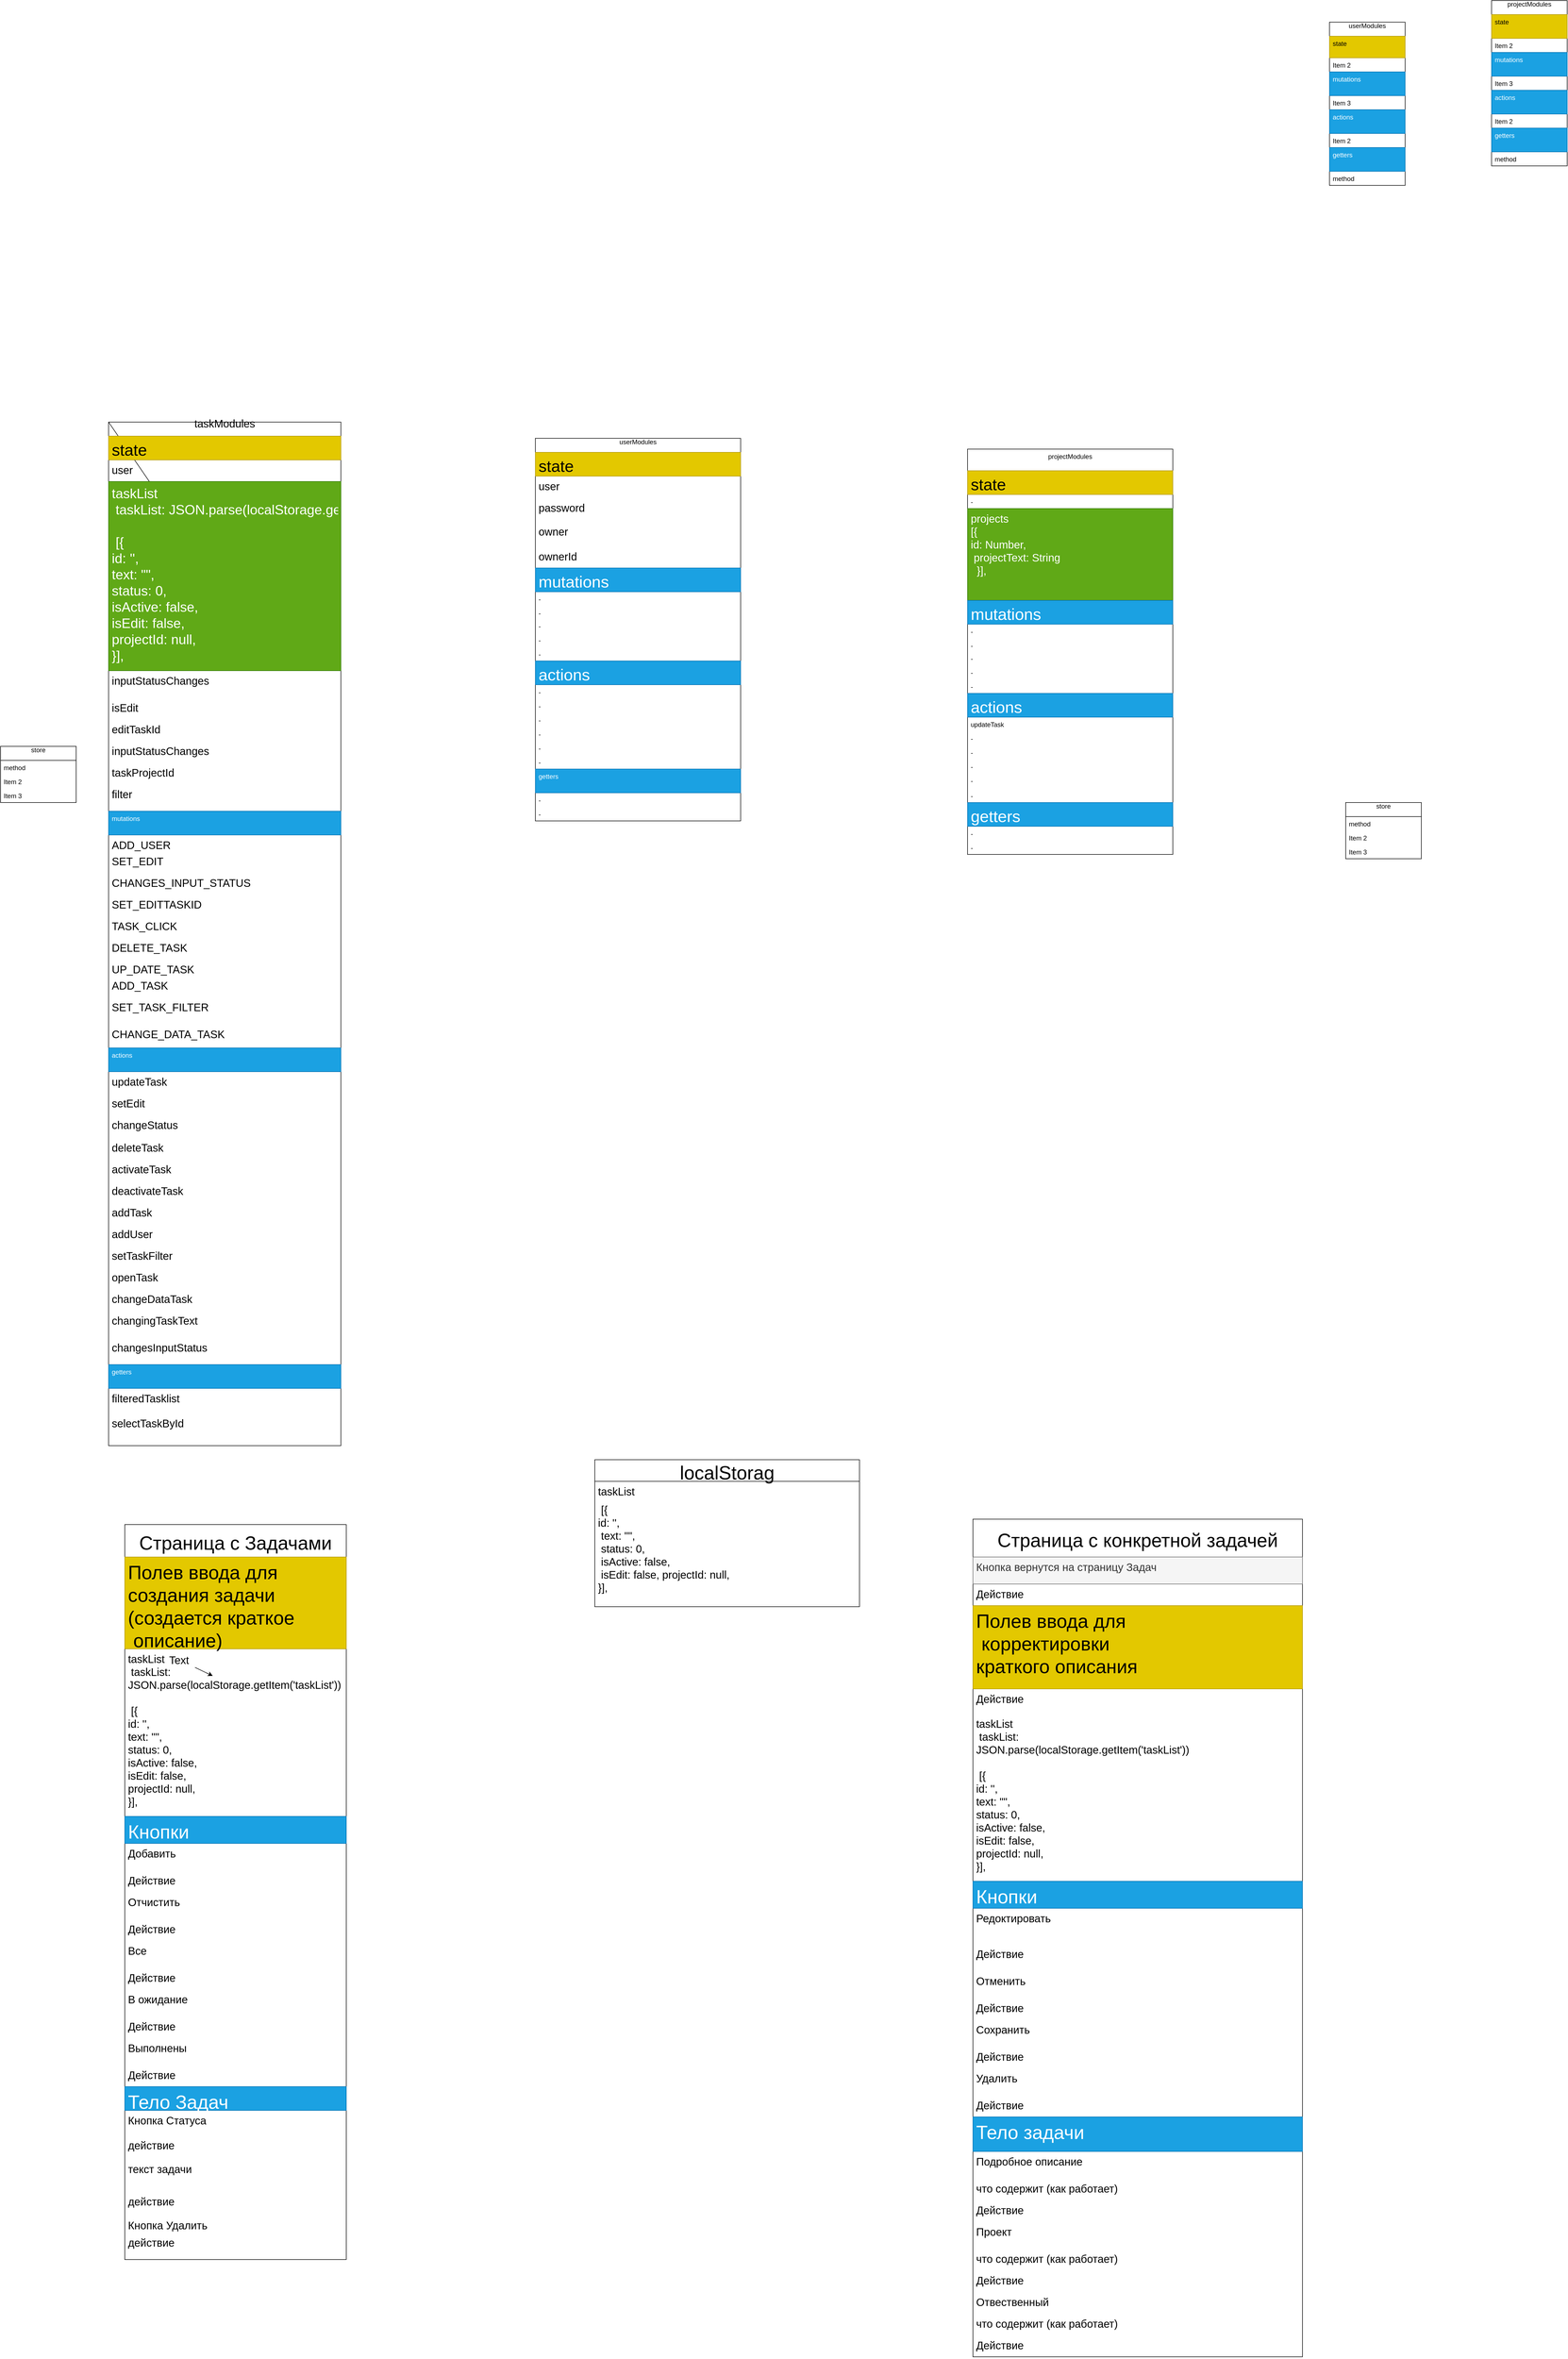 <mxfile>
    <diagram id="Zl3TDROzq0weeZIGrHBv" name="Page-1">
        <mxGraphModel dx="1789" dy="2871" grid="1" gridSize="10" guides="1" tooltips="1" connect="1" arrows="1" fold="1" page="1" pageScale="1" pageWidth="850" pageHeight="1100" math="0" shadow="0">
            <root>
                <mxCell id="0"/>
                <mxCell id="1" parent="0"/>
                <mxCell id="2" value="projectModules&#10;" style="swimlane;fontStyle=0;childLayout=stackLayout;horizontal=1;startSize=26;fillColor=none;horizontalStack=0;resizeParent=1;resizeParentMax=0;resizeLast=0;collapsible=1;marginBottom=0;" parent="1" vertex="1">
                    <mxGeometry x="2310" y="-1140" width="140" height="306" as="geometry"/>
                </mxCell>
                <mxCell id="gBx40T1AguSqifFEaqMf-80" value="state" style="text;strokeColor=#B09500;fillColor=#e3c800;align=left;verticalAlign=top;spacingLeft=4;spacingRight=4;overflow=hidden;rotatable=0;points=[[0,0.5],[1,0.5]];portConstraint=eastwest;fontColor=#000000;" parent="2" vertex="1">
                    <mxGeometry y="26" width="140" height="44" as="geometry"/>
                </mxCell>
                <mxCell id="20" value="Item 2" style="text;strokeColor=none;fillColor=none;align=left;verticalAlign=top;spacingLeft=4;spacingRight=4;overflow=hidden;rotatable=0;points=[[0,0.5],[1,0.5]];portConstraint=eastwest;" parent="2" vertex="1">
                    <mxGeometry y="70" width="140" height="26" as="geometry"/>
                </mxCell>
                <mxCell id="gBx40T1AguSqifFEaqMf-77" value="mutations" style="text;strokeColor=#006EAF;fillColor=#1ba1e2;align=left;verticalAlign=top;spacingLeft=4;spacingRight=4;overflow=hidden;rotatable=0;points=[[0,0.5],[1,0.5]];portConstraint=eastwest;fontColor=#ffffff;" parent="2" vertex="1">
                    <mxGeometry y="96" width="140" height="44" as="geometry"/>
                </mxCell>
                <mxCell id="5" value="Item 3" style="text;strokeColor=none;fillColor=none;align=left;verticalAlign=top;spacingLeft=4;spacingRight=4;overflow=hidden;rotatable=0;points=[[0,0.5],[1,0.5]];portConstraint=eastwest;" parent="2" vertex="1">
                    <mxGeometry y="140" width="140" height="26" as="geometry"/>
                </mxCell>
                <mxCell id="gBx40T1AguSqifFEaqMf-79" value="actions" style="text;strokeColor=#006EAF;fillColor=#1ba1e2;align=left;verticalAlign=top;spacingLeft=4;spacingRight=4;overflow=hidden;rotatable=0;points=[[0,0.5],[1,0.5]];portConstraint=eastwest;fontColor=#ffffff;" parent="2" vertex="1">
                    <mxGeometry y="166" width="140" height="44" as="geometry"/>
                </mxCell>
                <mxCell id="4" value="Item 2" style="text;strokeColor=none;fillColor=none;align=left;verticalAlign=top;spacingLeft=4;spacingRight=4;overflow=hidden;rotatable=0;points=[[0,0.5],[1,0.5]];portConstraint=eastwest;" parent="2" vertex="1">
                    <mxGeometry y="210" width="140" height="26" as="geometry"/>
                </mxCell>
                <mxCell id="gBx40T1AguSqifFEaqMf-81" value="getters" style="text;strokeColor=#006EAF;fillColor=#1ba1e2;align=left;verticalAlign=top;spacingLeft=4;spacingRight=4;overflow=hidden;rotatable=0;points=[[0,0.5],[1,0.5]];portConstraint=eastwest;fontColor=#ffffff;" parent="2" vertex="1">
                    <mxGeometry y="236" width="140" height="44" as="geometry"/>
                </mxCell>
                <mxCell id="3" value="method" style="text;strokeColor=none;fillColor=none;align=left;verticalAlign=top;spacingLeft=4;spacingRight=4;overflow=hidden;rotatable=0;points=[[0,0.5],[1,0.5]];portConstraint=eastwest;" parent="2" vertex="1">
                    <mxGeometry y="280" width="140" height="26" as="geometry"/>
                </mxCell>
                <mxCell id="6" value="localStorag" style="swimlane;fontStyle=0;childLayout=stackLayout;horizontal=1;startSize=40;fillColor=none;horizontalStack=0;resizeParent=1;resizeParentMax=0;resizeLast=0;collapsible=1;marginBottom=0;fontSize=35;" parent="1" vertex="1">
                    <mxGeometry x="650" y="1560" width="490" height="272" as="geometry">
                        <mxRectangle x="380" y="290" width="100" height="30" as="alternateBounds"/>
                    </mxGeometry>
                </mxCell>
                <mxCell id="7" value="taskList&#10;" style="text;strokeColor=none;fillColor=none;align=left;verticalAlign=top;spacingLeft=4;spacingRight=4;overflow=hidden;rotatable=0;points=[[0,0.5],[1,0.5]];portConstraint=eastwest;fontSize=20;" parent="6" vertex="1">
                    <mxGeometry y="40" width="490" height="34" as="geometry"/>
                </mxCell>
                <mxCell id="8" value=" [{&#10;id: '',&#10; text: &quot;&quot;,&#10; status: 0,&#10; isActive: false,&#10; isEdit: false, projectId: null,&#10;}]," style="text;strokeColor=none;fillColor=none;align=left;verticalAlign=top;spacingLeft=4;spacingRight=4;overflow=hidden;rotatable=0;points=[[0,0.5],[1,0.5]];portConstraint=eastwest;fontSize=20;" parent="6" vertex="1">
                    <mxGeometry y="74" width="490" height="198" as="geometry"/>
                </mxCell>
                <mxCell id="10" value="store&#10;" style="swimlane;fontStyle=0;childLayout=stackLayout;horizontal=1;startSize=26;fillColor=none;horizontalStack=0;resizeParent=1;resizeParentMax=0;resizeLast=0;collapsible=1;marginBottom=0;" parent="1" vertex="1">
                    <mxGeometry x="-450" y="240" width="140" height="104" as="geometry"/>
                </mxCell>
                <mxCell id="11" value="method" style="text;strokeColor=none;fillColor=none;align=left;verticalAlign=top;spacingLeft=4;spacingRight=4;overflow=hidden;rotatable=0;points=[[0,0.5],[1,0.5]];portConstraint=eastwest;" parent="10" vertex="1">
                    <mxGeometry y="26" width="140" height="26" as="geometry"/>
                </mxCell>
                <mxCell id="12" value="Item 2" style="text;strokeColor=none;fillColor=none;align=left;verticalAlign=top;spacingLeft=4;spacingRight=4;overflow=hidden;rotatable=0;points=[[0,0.5],[1,0.5]];portConstraint=eastwest;" parent="10" vertex="1">
                    <mxGeometry y="52" width="140" height="26" as="geometry"/>
                </mxCell>
                <mxCell id="13" value="Item 3" style="text;strokeColor=none;fillColor=none;align=left;verticalAlign=top;spacingLeft=4;spacingRight=4;overflow=hidden;rotatable=0;points=[[0,0.5],[1,0.5]];portConstraint=eastwest;" parent="10" vertex="1">
                    <mxGeometry y="78" width="140" height="26" as="geometry"/>
                </mxCell>
                <mxCell id="22" value="store&#10;" style="swimlane;fontStyle=0;childLayout=stackLayout;horizontal=1;startSize=26;fillColor=none;horizontalStack=0;resizeParent=1;resizeParentMax=0;resizeLast=0;collapsible=1;marginBottom=0;" parent="1" vertex="1">
                    <mxGeometry x="2040" y="344" width="140" height="104" as="geometry"/>
                </mxCell>
                <mxCell id="23" value="method" style="text;strokeColor=none;fillColor=none;align=left;verticalAlign=top;spacingLeft=4;spacingRight=4;overflow=hidden;rotatable=0;points=[[0,0.5],[1,0.5]];portConstraint=eastwest;" parent="22" vertex="1">
                    <mxGeometry y="26" width="140" height="26" as="geometry"/>
                </mxCell>
                <mxCell id="24" value="Item 2" style="text;strokeColor=none;fillColor=none;align=left;verticalAlign=top;spacingLeft=4;spacingRight=4;overflow=hidden;rotatable=0;points=[[0,0.5],[1,0.5]];portConstraint=eastwest;" parent="22" vertex="1">
                    <mxGeometry y="52" width="140" height="26" as="geometry"/>
                </mxCell>
                <mxCell id="25" value="Item 3" style="text;strokeColor=none;fillColor=none;align=left;verticalAlign=top;spacingLeft=4;spacingRight=4;overflow=hidden;rotatable=0;points=[[0,0.5],[1,0.5]];portConstraint=eastwest;" parent="22" vertex="1">
                    <mxGeometry y="78" width="140" height="26" as="geometry"/>
                </mxCell>
                <mxCell id="gBx40T1AguSqifFEaqMf-75" style="edgeStyle=none;html=1;exitX=0;exitY=0;exitDx=0;exitDy=0;" parent="1" source="30" edge="1">
                    <mxGeometry relative="1" as="geometry">
                        <mxPoint x="-10" y="-10" as="targetPoint"/>
                    </mxGeometry>
                </mxCell>
                <mxCell id="30" value="taskModules&#10;" style="swimlane;fontStyle=0;childLayout=stackLayout;horizontal=1;startSize=26;fillColor=none;horizontalStack=0;resizeParent=1;resizeParentMax=0;resizeLast=0;collapsible=1;marginBottom=0;fontSize=20;" parent="1" vertex="1">
                    <mxGeometry x="-250" y="-360" width="430" height="1894" as="geometry">
                        <mxRectangle x="10" y="44" width="110" height="30" as="alternateBounds"/>
                    </mxGeometry>
                </mxCell>
                <mxCell id="gBx40T1AguSqifFEaqMf-67" value="state" style="text;strokeColor=#B09500;fillColor=#e3c800;align=left;verticalAlign=top;spacingLeft=4;spacingRight=4;overflow=hidden;rotatable=0;points=[[0,0.5],[1,0.5]];portConstraint=eastwest;fontColor=#000000;fontSize=30;" parent="30" vertex="1">
                    <mxGeometry y="26" width="430" height="44" as="geometry"/>
                </mxCell>
                <mxCell id="32" value="user" style="text;strokeColor=none;fillColor=none;align=left;verticalAlign=top;spacingLeft=4;spacingRight=4;overflow=hidden;rotatable=0;points=[[0,0.5],[1,0.5]];portConstraint=eastwest;fontSize=20;" parent="30" vertex="1">
                    <mxGeometry y="70" width="430" height="40" as="geometry"/>
                </mxCell>
                <mxCell id="gBx40T1AguSqifFEaqMf-68" value="taskList&#10; taskList: JSON.parse(localStorage.getItem('taskList')) &#10;||&#10; [{&#10;id: '',&#10;text: &quot;&quot;,&#10;status: 0,&#10;isActive: false,&#10;isEdit: false,&#10;projectId: null,&#10;}]," style="text;align=left;verticalAlign=top;spacingLeft=4;spacingRight=4;overflow=hidden;rotatable=0;points=[[0,0.5],[1,0.5]];portConstraint=eastwest;fillColor=#60a917;fontColor=#ffffff;strokeColor=#2D7600;fontSize=25;" parent="30" vertex="1">
                    <mxGeometry y="110" width="430" height="350" as="geometry"/>
                </mxCell>
                <mxCell id="gBx40T1AguSqifFEaqMf-74" value="inputStatusChanges" style="text;strokeColor=none;fillColor=none;align=left;verticalAlign=top;spacingLeft=4;spacingRight=4;overflow=hidden;rotatable=0;points=[[0,0.5],[1,0.5]];portConstraint=eastwest;fontSize=20;" parent="30" vertex="1">
                    <mxGeometry y="460" width="430" height="50" as="geometry"/>
                </mxCell>
                <mxCell id="gBx40T1AguSqifFEaqMf-70" value="isEdit" style="text;strokeColor=none;fillColor=none;align=left;verticalAlign=top;spacingLeft=4;spacingRight=4;overflow=hidden;rotatable=0;points=[[0,0.5],[1,0.5]];portConstraint=eastwest;fontSize=20;" parent="30" vertex="1">
                    <mxGeometry y="510" width="430" height="40" as="geometry"/>
                </mxCell>
                <mxCell id="gBx40T1AguSqifFEaqMf-69" value="editTaskId" style="text;strokeColor=none;fillColor=none;align=left;verticalAlign=top;spacingLeft=4;spacingRight=4;overflow=hidden;rotatable=0;points=[[0,0.5],[1,0.5]];portConstraint=eastwest;fontSize=20;" parent="30" vertex="1">
                    <mxGeometry y="550" width="430" height="40" as="geometry"/>
                </mxCell>
                <mxCell id="gBx40T1AguSqifFEaqMf-71" value="inputStatusChanges" style="text;strokeColor=none;fillColor=none;align=left;verticalAlign=top;spacingLeft=4;spacingRight=4;overflow=hidden;rotatable=0;points=[[0,0.5],[1,0.5]];portConstraint=eastwest;fontSize=20;" parent="30" vertex="1">
                    <mxGeometry y="590" width="430" height="40" as="geometry"/>
                </mxCell>
                <mxCell id="gBx40T1AguSqifFEaqMf-72" value="taskProjectId" style="text;strokeColor=none;fillColor=none;align=left;verticalAlign=top;spacingLeft=4;spacingRight=4;overflow=hidden;rotatable=0;points=[[0,0.5],[1,0.5]];portConstraint=eastwest;fontSize=20;" parent="30" vertex="1">
                    <mxGeometry y="630" width="430" height="40" as="geometry"/>
                </mxCell>
                <mxCell id="gBx40T1AguSqifFEaqMf-73" value="filter" style="text;strokeColor=none;fillColor=none;align=left;verticalAlign=top;spacingLeft=4;spacingRight=4;overflow=hidden;rotatable=0;points=[[0,0.5],[1,0.5]];portConstraint=eastwest;fontSize=20;" parent="30" vertex="1">
                    <mxGeometry y="670" width="430" height="50" as="geometry"/>
                </mxCell>
                <mxCell id="31" value="mutations" style="text;strokeColor=#006EAF;fillColor=#1ba1e2;align=left;verticalAlign=top;spacingLeft=4;spacingRight=4;overflow=hidden;rotatable=0;points=[[0,0.5],[1,0.5]];portConstraint=eastwest;fontColor=#ffffff;" parent="30" vertex="1">
                    <mxGeometry y="720" width="430" height="44" as="geometry"/>
                </mxCell>
                <mxCell id="gBx40T1AguSqifFEaqMf-40" value="ADD_USER&#10;" style="text;strokeColor=none;fillColor=none;align=left;verticalAlign=top;spacingLeft=4;spacingRight=4;overflow=hidden;rotatable=0;points=[[0,0.5],[1,0.5]];portConstraint=eastwest;fontSize=20;" parent="30" vertex="1">
                    <mxGeometry y="764" width="430" height="30" as="geometry"/>
                </mxCell>
                <mxCell id="gBx40T1AguSqifFEaqMf-38" value="SET_EDIT" style="text;strokeColor=none;fillColor=none;align=left;verticalAlign=top;spacingLeft=4;spacingRight=4;overflow=hidden;rotatable=0;points=[[0,0.5],[1,0.5]];portConstraint=eastwest;fontSize=20;" parent="30" vertex="1">
                    <mxGeometry y="794" width="430" height="40" as="geometry"/>
                </mxCell>
                <mxCell id="gBx40T1AguSqifFEaqMf-43" value="CHANGES_INPUT_STATUS" style="text;strokeColor=none;fillColor=none;align=left;verticalAlign=top;spacingLeft=4;spacingRight=4;overflow=hidden;rotatable=0;points=[[0,0.5],[1,0.5]];portConstraint=eastwest;fontSize=20;" parent="30" vertex="1">
                    <mxGeometry y="834" width="430" height="40" as="geometry"/>
                </mxCell>
                <mxCell id="gBx40T1AguSqifFEaqMf-44" value="SET_EDITTASKID" style="text;strokeColor=none;fillColor=none;align=left;verticalAlign=top;spacingLeft=4;spacingRight=4;overflow=hidden;rotatable=0;points=[[0,0.5],[1,0.5]];portConstraint=eastwest;fontSize=20;" parent="30" vertex="1">
                    <mxGeometry y="874" width="430" height="40" as="geometry"/>
                </mxCell>
                <mxCell id="gBx40T1AguSqifFEaqMf-42" value="TASK_CLICK" style="text;strokeColor=none;fillColor=none;align=left;verticalAlign=top;spacingLeft=4;spacingRight=4;overflow=hidden;rotatable=0;points=[[0,0.5],[1,0.5]];portConstraint=eastwest;fontSize=20;" parent="30" vertex="1">
                    <mxGeometry y="914" width="430" height="40" as="geometry"/>
                </mxCell>
                <mxCell id="gBx40T1AguSqifFEaqMf-45" value="DELETE_TASK" style="text;strokeColor=none;fillColor=none;align=left;verticalAlign=top;spacingLeft=4;spacingRight=4;overflow=hidden;rotatable=0;points=[[0,0.5],[1,0.5]];portConstraint=eastwest;fontSize=20;" parent="30" vertex="1">
                    <mxGeometry y="954" width="430" height="40" as="geometry"/>
                </mxCell>
                <mxCell id="gBx40T1AguSqifFEaqMf-49" value="UP_DATE_TASK" style="text;strokeColor=none;fillColor=none;align=left;verticalAlign=top;spacingLeft=4;spacingRight=4;overflow=hidden;rotatable=0;points=[[0,0.5],[1,0.5]];portConstraint=eastwest;fontSize=20;" parent="30" vertex="1">
                    <mxGeometry y="994" width="430" height="30" as="geometry"/>
                </mxCell>
                <mxCell id="gBx40T1AguSqifFEaqMf-46" value="ADD_TASK" style="text;strokeColor=none;fillColor=none;align=left;verticalAlign=top;spacingLeft=4;spacingRight=4;overflow=hidden;rotatable=0;points=[[0,0.5],[1,0.5]];portConstraint=eastwest;fontSize=20;" parent="30" vertex="1">
                    <mxGeometry y="1024" width="430" height="40" as="geometry"/>
                </mxCell>
                <mxCell id="gBx40T1AguSqifFEaqMf-47" value="SET_TASK_FILTER" style="text;strokeColor=none;fillColor=none;align=left;verticalAlign=top;spacingLeft=4;spacingRight=4;overflow=hidden;rotatable=0;points=[[0,0.5],[1,0.5]];portConstraint=eastwest;fontSize=20;" parent="30" vertex="1">
                    <mxGeometry y="1064" width="430" height="50" as="geometry"/>
                </mxCell>
                <mxCell id="gBx40T1AguSqifFEaqMf-48" value="CHANGE_DATA_TASK" style="text;strokeColor=none;fillColor=none;align=left;verticalAlign=top;spacingLeft=4;spacingRight=4;overflow=hidden;rotatable=0;points=[[0,0.5],[1,0.5]];portConstraint=eastwest;fontSize=20;" parent="30" vertex="1">
                    <mxGeometry y="1114" width="430" height="44" as="geometry"/>
                </mxCell>
                <mxCell id="gBx40T1AguSqifFEaqMf-50" value="actions" style="text;strokeColor=#006EAF;fillColor=#1ba1e2;align=left;verticalAlign=top;spacingLeft=4;spacingRight=4;overflow=hidden;rotatable=0;points=[[0,0.5],[1,0.5]];portConstraint=eastwest;fontColor=#ffffff;" parent="30" vertex="1">
                    <mxGeometry y="1158" width="430" height="44" as="geometry"/>
                </mxCell>
                <mxCell id="gBx40T1AguSqifFEaqMf-51" value="updateTask" style="text;strokeColor=none;fillColor=none;align=left;verticalAlign=top;spacingLeft=4;spacingRight=4;overflow=hidden;rotatable=0;points=[[0,0.5],[1,0.5]];portConstraint=eastwest;fontSize=20;" parent="30" vertex="1">
                    <mxGeometry y="1202" width="430" height="40" as="geometry"/>
                </mxCell>
                <mxCell id="gBx40T1AguSqifFEaqMf-52" value="setEdit" style="text;strokeColor=none;fillColor=none;align=left;verticalAlign=top;spacingLeft=4;spacingRight=4;overflow=hidden;rotatable=0;points=[[0,0.5],[1,0.5]];portConstraint=eastwest;fontSize=20;" parent="30" vertex="1">
                    <mxGeometry y="1242" width="430" height="40" as="geometry"/>
                </mxCell>
                <mxCell id="gBx40T1AguSqifFEaqMf-53" value="changeStatus" style="text;strokeColor=none;fillColor=none;align=left;verticalAlign=top;spacingLeft=4;spacingRight=4;overflow=hidden;rotatable=0;points=[[0,0.5],[1,0.5]];portConstraint=eastwest;fontSize=20;" parent="30" vertex="1">
                    <mxGeometry y="1282" width="430" height="42" as="geometry"/>
                </mxCell>
                <mxCell id="gBx40T1AguSqifFEaqMf-54" value="deleteTask" style="text;strokeColor=none;fillColor=none;align=left;verticalAlign=top;spacingLeft=4;spacingRight=4;overflow=hidden;rotatable=0;points=[[0,0.5],[1,0.5]];portConstraint=eastwest;fontSize=20;" parent="30" vertex="1">
                    <mxGeometry y="1324" width="430" height="40" as="geometry"/>
                </mxCell>
                <mxCell id="gBx40T1AguSqifFEaqMf-55" value="activateTask" style="text;strokeColor=none;fillColor=none;align=left;verticalAlign=top;spacingLeft=4;spacingRight=4;overflow=hidden;rotatable=0;points=[[0,0.5],[1,0.5]];portConstraint=eastwest;fontSize=20;" parent="30" vertex="1">
                    <mxGeometry y="1364" width="430" height="40" as="geometry"/>
                </mxCell>
                <mxCell id="gBx40T1AguSqifFEaqMf-57" value="deactivateTask" style="text;strokeColor=none;fillColor=none;align=left;verticalAlign=top;spacingLeft=4;spacingRight=4;overflow=hidden;rotatable=0;points=[[0,0.5],[1,0.5]];portConstraint=eastwest;fontSize=20;" parent="30" vertex="1">
                    <mxGeometry y="1404" width="430" height="40" as="geometry"/>
                </mxCell>
                <mxCell id="gBx40T1AguSqifFEaqMf-56" value="addTask" style="text;strokeColor=none;fillColor=none;align=left;verticalAlign=top;spacingLeft=4;spacingRight=4;overflow=hidden;rotatable=0;points=[[0,0.5],[1,0.5]];portConstraint=eastwest;fontSize=20;" parent="30" vertex="1">
                    <mxGeometry y="1444" width="430" height="40" as="geometry"/>
                </mxCell>
                <mxCell id="gBx40T1AguSqifFEaqMf-58" value="addUser" style="text;strokeColor=none;fillColor=none;align=left;verticalAlign=top;spacingLeft=4;spacingRight=4;overflow=hidden;rotatable=0;points=[[0,0.5],[1,0.5]];portConstraint=eastwest;fontSize=20;" parent="30" vertex="1">
                    <mxGeometry y="1484" width="430" height="40" as="geometry"/>
                </mxCell>
                <mxCell id="gBx40T1AguSqifFEaqMf-59" value="setTaskFilter" style="text;strokeColor=none;fillColor=none;align=left;verticalAlign=top;spacingLeft=4;spacingRight=4;overflow=hidden;rotatable=0;points=[[0,0.5],[1,0.5]];portConstraint=eastwest;fontSize=20;" parent="30" vertex="1">
                    <mxGeometry y="1524" width="430" height="40" as="geometry"/>
                </mxCell>
                <mxCell id="gBx40T1AguSqifFEaqMf-60" value="openTask" style="text;strokeColor=none;fillColor=none;align=left;verticalAlign=top;spacingLeft=4;spacingRight=4;overflow=hidden;rotatable=0;points=[[0,0.5],[1,0.5]];portConstraint=eastwest;fontSize=20;" parent="30" vertex="1">
                    <mxGeometry y="1564" width="430" height="40" as="geometry"/>
                </mxCell>
                <mxCell id="gBx40T1AguSqifFEaqMf-61" value="changeDataTask" style="text;strokeColor=none;fillColor=none;align=left;verticalAlign=top;spacingLeft=4;spacingRight=4;overflow=hidden;rotatable=0;points=[[0,0.5],[1,0.5]];portConstraint=eastwest;fontSize=20;" parent="30" vertex="1">
                    <mxGeometry y="1604" width="430" height="40" as="geometry"/>
                </mxCell>
                <mxCell id="gBx40T1AguSqifFEaqMf-63" value="changingTaskText" style="text;strokeColor=none;fillColor=none;align=left;verticalAlign=top;spacingLeft=4;spacingRight=4;overflow=hidden;rotatable=0;points=[[0,0.5],[1,0.5]];portConstraint=eastwest;fontSize=20;" parent="30" vertex="1">
                    <mxGeometry y="1644" width="430" height="50" as="geometry"/>
                </mxCell>
                <mxCell id="gBx40T1AguSqifFEaqMf-62" value="changesInputStatus" style="text;strokeColor=none;fillColor=none;align=left;verticalAlign=top;spacingLeft=4;spacingRight=4;overflow=hidden;rotatable=0;points=[[0,0.5],[1,0.5]];portConstraint=eastwest;fontSize=20;" parent="30" vertex="1">
                    <mxGeometry y="1694" width="430" height="50" as="geometry"/>
                </mxCell>
                <mxCell id="gBx40T1AguSqifFEaqMf-64" value="getters" style="text;strokeColor=#006EAF;fillColor=#1ba1e2;align=left;verticalAlign=top;spacingLeft=4;spacingRight=4;overflow=hidden;rotatable=0;points=[[0,0.5],[1,0.5]];portConstraint=eastwest;fontColor=#ffffff;" parent="30" vertex="1">
                    <mxGeometry y="1744" width="430" height="44" as="geometry"/>
                </mxCell>
                <mxCell id="gBx40T1AguSqifFEaqMf-65" value="filteredTasklist" style="text;strokeColor=none;fillColor=none;align=left;verticalAlign=top;spacingLeft=4;spacingRight=4;overflow=hidden;rotatable=0;points=[[0,0.5],[1,0.5]];portConstraint=eastwest;fontSize=20;" parent="30" vertex="1">
                    <mxGeometry y="1788" width="430" height="46" as="geometry"/>
                </mxCell>
                <mxCell id="gBx40T1AguSqifFEaqMf-66" value="selectTaskById" style="text;strokeColor=none;fillColor=none;align=left;verticalAlign=top;spacingLeft=4;spacingRight=4;overflow=hidden;rotatable=0;points=[[0,0.5],[1,0.5]];portConstraint=eastwest;fontSize=20;" parent="30" vertex="1">
                    <mxGeometry y="1834" width="430" height="60" as="geometry"/>
                </mxCell>
                <mxCell id="gBx40T1AguSqifFEaqMf-109" value="userModules&#10;" style="swimlane;fontStyle=0;childLayout=stackLayout;horizontal=1;startSize=26;fillColor=none;horizontalStack=0;resizeParent=1;resizeParentMax=0;resizeLast=0;collapsible=1;marginBottom=0;" parent="1" vertex="1">
                    <mxGeometry x="2010" y="-1100" width="140" height="302" as="geometry">
                        <mxRectangle y="56" width="140" height="30" as="alternateBounds"/>
                    </mxGeometry>
                </mxCell>
                <mxCell id="gBx40T1AguSqifFEaqMf-110" value="state" style="text;strokeColor=#B09500;fillColor=#e3c800;align=left;verticalAlign=top;spacingLeft=4;spacingRight=4;overflow=hidden;rotatable=0;points=[[0,0.5],[1,0.5]];portConstraint=eastwest;fontColor=#000000;" parent="gBx40T1AguSqifFEaqMf-109" vertex="1">
                    <mxGeometry y="26" width="140" height="40" as="geometry"/>
                </mxCell>
                <mxCell id="gBx40T1AguSqifFEaqMf-111" value="Item 2" style="text;strokeColor=none;fillColor=none;align=left;verticalAlign=top;spacingLeft=4;spacingRight=4;overflow=hidden;rotatable=0;points=[[0,0.5],[1,0.5]];portConstraint=eastwest;" parent="gBx40T1AguSqifFEaqMf-109" vertex="1">
                    <mxGeometry y="66" width="140" height="26" as="geometry"/>
                </mxCell>
                <mxCell id="gBx40T1AguSqifFEaqMf-112" value="mutations" style="text;strokeColor=#006EAF;fillColor=#1ba1e2;align=left;verticalAlign=top;spacingLeft=4;spacingRight=4;overflow=hidden;rotatable=0;points=[[0,0.5],[1,0.5]];portConstraint=eastwest;fontColor=#ffffff;" parent="gBx40T1AguSqifFEaqMf-109" vertex="1">
                    <mxGeometry y="92" width="140" height="44" as="geometry"/>
                </mxCell>
                <mxCell id="gBx40T1AguSqifFEaqMf-113" value="Item 3" style="text;strokeColor=none;fillColor=none;align=left;verticalAlign=top;spacingLeft=4;spacingRight=4;overflow=hidden;rotatable=0;points=[[0,0.5],[1,0.5]];portConstraint=eastwest;" parent="gBx40T1AguSqifFEaqMf-109" vertex="1">
                    <mxGeometry y="136" width="140" height="26" as="geometry"/>
                </mxCell>
                <mxCell id="gBx40T1AguSqifFEaqMf-114" value="actions" style="text;strokeColor=#006EAF;fillColor=#1ba1e2;align=left;verticalAlign=top;spacingLeft=4;spacingRight=4;overflow=hidden;rotatable=0;points=[[0,0.5],[1,0.5]];portConstraint=eastwest;fontColor=#ffffff;" parent="gBx40T1AguSqifFEaqMf-109" vertex="1">
                    <mxGeometry y="162" width="140" height="44" as="geometry"/>
                </mxCell>
                <mxCell id="gBx40T1AguSqifFEaqMf-115" value="Item 2" style="text;strokeColor=none;fillColor=none;align=left;verticalAlign=top;spacingLeft=4;spacingRight=4;overflow=hidden;rotatable=0;points=[[0,0.5],[1,0.5]];portConstraint=eastwest;" parent="gBx40T1AguSqifFEaqMf-109" vertex="1">
                    <mxGeometry y="206" width="140" height="26" as="geometry"/>
                </mxCell>
                <mxCell id="gBx40T1AguSqifFEaqMf-116" value="getters" style="text;strokeColor=#006EAF;fillColor=#1ba1e2;align=left;verticalAlign=top;spacingLeft=4;spacingRight=4;overflow=hidden;rotatable=0;points=[[0,0.5],[1,0.5]];portConstraint=eastwest;fontColor=#ffffff;" parent="gBx40T1AguSqifFEaqMf-109" vertex="1">
                    <mxGeometry y="232" width="140" height="44" as="geometry"/>
                </mxCell>
                <mxCell id="gBx40T1AguSqifFEaqMf-117" value="method" style="text;strokeColor=none;fillColor=none;align=left;verticalAlign=top;spacingLeft=4;spacingRight=4;overflow=hidden;rotatable=0;points=[[0,0.5],[1,0.5]];portConstraint=eastwest;" parent="gBx40T1AguSqifFEaqMf-109" vertex="1">
                    <mxGeometry y="276" width="140" height="26" as="geometry"/>
                </mxCell>
                <mxCell id="gBx40T1AguSqifFEaqMf-119" value="Страница с Задачами" style="swimlane;fontStyle=0;childLayout=stackLayout;horizontal=1;startSize=60;fillColor=none;horizontalStack=0;resizeParent=1;resizeParentMax=0;resizeLast=0;collapsible=1;marginBottom=0;fontSize=35;" parent="1" vertex="1">
                    <mxGeometry x="-220" y="1680" width="410" height="1360" as="geometry">
                        <mxRectangle x="-220" y="1640" width="360" height="90" as="alternateBounds"/>
                    </mxGeometry>
                </mxCell>
                <mxCell id="gBx40T1AguSqifFEaqMf-120" value="Полев ввода для&#10;создания задачи&#10;(создается краткое&#10; описание)" style="text;strokeColor=#B09500;fillColor=#e3c800;align=left;verticalAlign=top;spacingLeft=4;spacingRight=4;overflow=hidden;rotatable=0;points=[[0,0.5],[1,0.5]];portConstraint=eastwest;fontColor=#000000;fontSize=35;" parent="gBx40T1AguSqifFEaqMf-119" vertex="1">
                    <mxGeometry y="60" width="410" height="170" as="geometry"/>
                </mxCell>
                <mxCell id="gBx40T1AguSqifFEaqMf-122" value="taskList&#10; taskList: &#10;JSON.parse(localStorage.getItem('taskList')) &#10;||&#10; [{&#10;id: '',&#10;text: &quot;&quot;,&#10;status: 0, &#10;isActive: false,&#10;isEdit: false, &#10;projectId: null,&#10;}]," style="text;align=left;verticalAlign=top;spacingLeft=4;spacingRight=4;overflow=hidden;rotatable=0;points=[[0,0.5],[1,0.5]];portConstraint=eastwest;fontSize=20;" parent="gBx40T1AguSqifFEaqMf-119" vertex="1">
                    <mxGeometry y="230" width="410" height="310" as="geometry"/>
                </mxCell>
                <mxCell id="gBx40T1AguSqifFEaqMf-129" value="Кнопки" style="text;strokeColor=#006EAF;fillColor=#1ba1e2;align=left;verticalAlign=top;spacingLeft=4;spacingRight=4;overflow=hidden;rotatable=0;points=[[0,0.5],[1,0.5]];portConstraint=eastwest;fontColor=#ffffff;fontSize=35;" parent="gBx40T1AguSqifFEaqMf-119" vertex="1">
                    <mxGeometry y="540" width="410" height="50" as="geometry"/>
                </mxCell>
                <mxCell id="gBx40T1AguSqifFEaqMf-130" value="Добавить&#10;" style="text;strokeColor=none;fillColor=none;align=left;verticalAlign=top;spacingLeft=4;spacingRight=4;overflow=hidden;rotatable=0;points=[[0,0.5],[1,0.5]];portConstraint=eastwest;fontSize=20;" parent="gBx40T1AguSqifFEaqMf-119" vertex="1">
                    <mxGeometry y="590" width="410" height="50" as="geometry"/>
                </mxCell>
                <mxCell id="gBx40T1AguSqifFEaqMf-132" value="Действие" style="text;strokeColor=none;fillColor=none;align=left;verticalAlign=top;spacingLeft=4;spacingRight=4;overflow=hidden;rotatable=0;points=[[0,0.5],[1,0.5]];portConstraint=eastwest;fontSize=20;" parent="gBx40T1AguSqifFEaqMf-119" vertex="1">
                    <mxGeometry y="640" width="410" height="40" as="geometry"/>
                </mxCell>
                <mxCell id="gBx40T1AguSqifFEaqMf-281" value="Отчистить" style="text;strokeColor=none;fillColor=none;align=left;verticalAlign=top;spacingLeft=4;spacingRight=4;overflow=hidden;rotatable=0;points=[[0,0.5],[1,0.5]];portConstraint=eastwest;fontSize=20;" parent="gBx40T1AguSqifFEaqMf-119" vertex="1">
                    <mxGeometry y="680" width="410" height="50" as="geometry"/>
                </mxCell>
                <mxCell id="gBx40T1AguSqifFEaqMf-282" value="Действие" style="text;strokeColor=none;fillColor=none;align=left;verticalAlign=top;spacingLeft=4;spacingRight=4;overflow=hidden;rotatable=0;points=[[0,0.5],[1,0.5]];portConstraint=eastwest;fontSize=20;" parent="gBx40T1AguSqifFEaqMf-119" vertex="1">
                    <mxGeometry y="730" width="410" height="40" as="geometry"/>
                </mxCell>
                <mxCell id="gBx40T1AguSqifFEaqMf-283" value="Все" style="text;strokeColor=none;fillColor=none;align=left;verticalAlign=top;spacingLeft=4;spacingRight=4;overflow=hidden;rotatable=0;points=[[0,0.5],[1,0.5]];portConstraint=eastwest;fontSize=20;" parent="gBx40T1AguSqifFEaqMf-119" vertex="1">
                    <mxGeometry y="770" width="410" height="50" as="geometry"/>
                </mxCell>
                <mxCell id="gBx40T1AguSqifFEaqMf-286" value="Действие" style="text;strokeColor=none;fillColor=none;align=left;verticalAlign=top;spacingLeft=4;spacingRight=4;overflow=hidden;rotatable=0;points=[[0,0.5],[1,0.5]];portConstraint=eastwest;fontSize=20;" parent="gBx40T1AguSqifFEaqMf-119" vertex="1">
                    <mxGeometry y="820" width="410" height="40" as="geometry"/>
                </mxCell>
                <mxCell id="gBx40T1AguSqifFEaqMf-285" value="В ожидание" style="text;strokeColor=none;fillColor=none;align=left;verticalAlign=top;spacingLeft=4;spacingRight=4;overflow=hidden;rotatable=0;points=[[0,0.5],[1,0.5]];portConstraint=eastwest;fontSize=20;" parent="gBx40T1AguSqifFEaqMf-119" vertex="1">
                    <mxGeometry y="860" width="410" height="50" as="geometry"/>
                </mxCell>
                <mxCell id="gBx40T1AguSqifFEaqMf-284" value="Действие" style="text;strokeColor=none;fillColor=none;align=left;verticalAlign=top;spacingLeft=4;spacingRight=4;overflow=hidden;rotatable=0;points=[[0,0.5],[1,0.5]];portConstraint=eastwest;fontSize=20;" parent="gBx40T1AguSqifFEaqMf-119" vertex="1">
                    <mxGeometry y="910" width="410" height="40" as="geometry"/>
                </mxCell>
                <mxCell id="gBx40T1AguSqifFEaqMf-287" value="Выполнены" style="text;strokeColor=none;fillColor=none;align=left;verticalAlign=top;spacingLeft=4;spacingRight=4;overflow=hidden;rotatable=0;points=[[0,0.5],[1,0.5]];portConstraint=eastwest;fontSize=20;" parent="gBx40T1AguSqifFEaqMf-119" vertex="1">
                    <mxGeometry y="950" width="410" height="50" as="geometry"/>
                </mxCell>
                <mxCell id="gBx40T1AguSqifFEaqMf-288" value="Действие" style="text;strokeColor=none;fillColor=none;align=left;verticalAlign=top;spacingLeft=4;spacingRight=4;overflow=hidden;rotatable=0;points=[[0,0.5],[1,0.5]];portConstraint=eastwest;fontSize=20;" parent="gBx40T1AguSqifFEaqMf-119" vertex="1">
                    <mxGeometry y="1000" width="410" height="40" as="geometry"/>
                </mxCell>
                <mxCell id="gBx40T1AguSqifFEaqMf-140" value="Тело Задач" style="text;strokeColor=#006EAF;fillColor=#1ba1e2;align=left;verticalAlign=top;spacingLeft=4;spacingRight=4;overflow=hidden;rotatable=0;points=[[0,0.5],[1,0.5]];portConstraint=eastwest;fontColor=#ffffff;fontSize=35;" parent="gBx40T1AguSqifFEaqMf-119" vertex="1">
                    <mxGeometry y="1040" width="410" height="44" as="geometry"/>
                </mxCell>
                <mxCell id="gBx40T1AguSqifFEaqMf-141" value="Кнопка Статуса" style="text;strokeColor=none;fillColor=none;align=left;verticalAlign=top;spacingLeft=4;spacingRight=4;overflow=hidden;rotatable=0;points=[[0,0.5],[1,0.5]];portConstraint=eastwest;fontSize=20;" parent="gBx40T1AguSqifFEaqMf-119" vertex="1">
                    <mxGeometry y="1084" width="410" height="46" as="geometry"/>
                </mxCell>
                <mxCell id="gBx40T1AguSqifFEaqMf-279" value="действие&#10;" style="text;strokeColor=none;fillColor=none;align=left;verticalAlign=top;spacingLeft=4;spacingRight=4;overflow=hidden;rotatable=0;points=[[0,0.5],[1,0.5]];portConstraint=eastwest;fontSize=20;" parent="gBx40T1AguSqifFEaqMf-119" vertex="1">
                    <mxGeometry y="1130" width="410" height="44" as="geometry"/>
                </mxCell>
                <mxCell id="gBx40T1AguSqifFEaqMf-142" value="текст задачи&#10;" style="text;strokeColor=none;fillColor=none;align=left;verticalAlign=top;spacingLeft=4;spacingRight=4;overflow=hidden;rotatable=0;points=[[0,0.5],[1,0.5]];portConstraint=eastwest;fontSize=20;" parent="gBx40T1AguSqifFEaqMf-119" vertex="1">
                    <mxGeometry y="1174" width="410" height="60" as="geometry"/>
                </mxCell>
                <mxCell id="gBx40T1AguSqifFEaqMf-280" value="действие&#10;" style="text;strokeColor=none;fillColor=none;align=left;verticalAlign=top;spacingLeft=4;spacingRight=4;overflow=hidden;rotatable=0;points=[[0,0.5],[1,0.5]];portConstraint=eastwest;fontSize=20;" parent="gBx40T1AguSqifFEaqMf-119" vertex="1">
                    <mxGeometry y="1234" width="410" height="44" as="geometry"/>
                </mxCell>
                <mxCell id="gBx40T1AguSqifFEaqMf-143" value="Кнопка Удалить" style="text;strokeColor=none;fillColor=none;align=left;verticalAlign=top;spacingLeft=4;spacingRight=4;overflow=hidden;rotatable=0;points=[[0,0.5],[1,0.5]];portConstraint=eastwest;fontSize=20;" parent="gBx40T1AguSqifFEaqMf-119" vertex="1">
                    <mxGeometry y="1278" width="410" height="32" as="geometry"/>
                </mxCell>
                <mxCell id="gBx40T1AguSqifFEaqMf-144" value="действие&#10;" style="text;strokeColor=none;fillColor=none;align=left;verticalAlign=top;spacingLeft=4;spacingRight=4;overflow=hidden;rotatable=0;points=[[0,0.5],[1,0.5]];portConstraint=eastwest;fontSize=20;" parent="gBx40T1AguSqifFEaqMf-119" vertex="1">
                    <mxGeometry y="1310" width="410" height="50" as="geometry"/>
                </mxCell>
                <mxCell id="gBx40T1AguSqifFEaqMf-157" value="Страница с конкретной задачей" style="swimlane;fontStyle=0;childLayout=stackLayout;horizontal=1;startSize=70;fillColor=none;horizontalStack=0;resizeParent=1;resizeParentMax=0;resizeLast=0;collapsible=1;marginBottom=0;fontSize=35;" parent="1" vertex="1">
                    <mxGeometry x="1350" y="1670" width="610" height="1550" as="geometry">
                        <mxRectangle x="950" y="1720" width="580" height="100" as="alternateBounds"/>
                    </mxGeometry>
                </mxCell>
                <mxCell id="gBx40T1AguSqifFEaqMf-291" value="Кнопка вернутся на страницу Задач&#10;" style="text;align=left;verticalAlign=top;spacingLeft=4;spacingRight=4;overflow=hidden;rotatable=0;points=[[0,0.5],[1,0.5]];portConstraint=eastwest;fillColor=#f5f5f5;fontColor=#333333;strokeColor=#666666;fontSize=20;" parent="gBx40T1AguSqifFEaqMf-157" vertex="1">
                    <mxGeometry y="70" width="610" height="50" as="geometry"/>
                </mxCell>
                <mxCell id="gBx40T1AguSqifFEaqMf-292" value="Действие" style="text;strokeColor=none;fillColor=none;align=left;verticalAlign=top;spacingLeft=4;spacingRight=4;overflow=hidden;rotatable=0;points=[[0,0.5],[1,0.5]];portConstraint=eastwest;fontSize=20;" parent="gBx40T1AguSqifFEaqMf-157" vertex="1">
                    <mxGeometry y="120" width="610" height="40" as="geometry"/>
                </mxCell>
                <mxCell id="gBx40T1AguSqifFEaqMf-158" value="Полев ввода для&#10; корректировки &#10;краткого описания" style="text;strokeColor=#B09500;fillColor=#e3c800;align=left;verticalAlign=top;spacingLeft=4;spacingRight=4;overflow=hidden;rotatable=0;points=[[0,0.5],[1,0.5]];portConstraint=eastwest;fontColor=#000000;fontSize=35;" parent="gBx40T1AguSqifFEaqMf-157" vertex="1">
                    <mxGeometry y="160" width="610" height="154" as="geometry"/>
                </mxCell>
                <mxCell id="gBx40T1AguSqifFEaqMf-304" value="Действие" style="text;strokeColor=none;fillColor=none;align=left;verticalAlign=top;spacingLeft=4;spacingRight=4;overflow=hidden;rotatable=0;points=[[0,0.5],[1,0.5]];portConstraint=eastwest;fontSize=20;" parent="gBx40T1AguSqifFEaqMf-157" vertex="1">
                    <mxGeometry y="314" width="610" height="46" as="geometry"/>
                </mxCell>
                <mxCell id="gBx40T1AguSqifFEaqMf-305" value="taskList&#10; taskList: &#10;JSON.parse(localStorage.getItem('taskList')) &#10;||&#10; [{&#10;id: '',&#10;text: &quot;&quot;,&#10;status: 0, &#10;isActive: false,&#10;isEdit: false, &#10;projectId: null,&#10;}]," style="text;align=left;verticalAlign=top;spacingLeft=4;spacingRight=4;overflow=hidden;rotatable=0;points=[[0,0.5],[1,0.5]];portConstraint=eastwest;fontSize=20;" parent="gBx40T1AguSqifFEaqMf-157" vertex="1">
                    <mxGeometry y="360" width="610" height="310" as="geometry"/>
                </mxCell>
                <mxCell id="gBx40T1AguSqifFEaqMf-293" value="Кнопки" style="text;strokeColor=#006EAF;fillColor=#1ba1e2;align=left;verticalAlign=top;spacingLeft=4;spacingRight=4;overflow=hidden;rotatable=0;points=[[0,0.5],[1,0.5]];portConstraint=eastwest;fontColor=#ffffff;fontSize=35;" parent="gBx40T1AguSqifFEaqMf-157" vertex="1">
                    <mxGeometry y="670" width="610" height="50" as="geometry"/>
                </mxCell>
                <mxCell id="gBx40T1AguSqifFEaqMf-302" value="Редоктировать&#10;" style="text;strokeColor=none;fillColor=none;align=left;verticalAlign=top;spacingLeft=4;spacingRight=4;overflow=hidden;rotatable=0;points=[[0,0.5],[1,0.5]];portConstraint=eastwest;fontSize=20;" parent="gBx40T1AguSqifFEaqMf-157" vertex="1">
                    <mxGeometry y="720" width="610" height="66" as="geometry"/>
                </mxCell>
                <mxCell id="gBx40T1AguSqifFEaqMf-301" value="Действие" style="text;strokeColor=none;fillColor=none;align=left;verticalAlign=top;spacingLeft=4;spacingRight=4;overflow=hidden;rotatable=0;points=[[0,0.5],[1,0.5]];portConstraint=eastwest;fontSize=20;" parent="gBx40T1AguSqifFEaqMf-157" vertex="1">
                    <mxGeometry y="786" width="610" height="50" as="geometry"/>
                </mxCell>
                <mxCell id="gBx40T1AguSqifFEaqMf-300" value="Отменить" style="text;strokeColor=none;fillColor=none;align=left;verticalAlign=top;spacingLeft=4;spacingRight=4;overflow=hidden;rotatable=0;points=[[0,0.5],[1,0.5]];portConstraint=eastwest;fontSize=20;" parent="gBx40T1AguSqifFEaqMf-157" vertex="1">
                    <mxGeometry y="836" width="610" height="50" as="geometry"/>
                </mxCell>
                <mxCell id="gBx40T1AguSqifFEaqMf-299" value="Действие" style="text;strokeColor=none;fillColor=none;align=left;verticalAlign=top;spacingLeft=4;spacingRight=4;overflow=hidden;rotatable=0;points=[[0,0.5],[1,0.5]];portConstraint=eastwest;fontSize=20;" parent="gBx40T1AguSqifFEaqMf-157" vertex="1">
                    <mxGeometry y="886" width="610" height="40" as="geometry"/>
                </mxCell>
                <mxCell id="gBx40T1AguSqifFEaqMf-298" value="Сохранить" style="text;strokeColor=none;fillColor=none;align=left;verticalAlign=top;spacingLeft=4;spacingRight=4;overflow=hidden;rotatable=0;points=[[0,0.5],[1,0.5]];portConstraint=eastwest;fontSize=20;" parent="gBx40T1AguSqifFEaqMf-157" vertex="1">
                    <mxGeometry y="926" width="610" height="50" as="geometry"/>
                </mxCell>
                <mxCell id="gBx40T1AguSqifFEaqMf-297" value="Действие" style="text;strokeColor=none;fillColor=none;align=left;verticalAlign=top;spacingLeft=4;spacingRight=4;overflow=hidden;rotatable=0;points=[[0,0.5],[1,0.5]];portConstraint=eastwest;fontSize=20;" parent="gBx40T1AguSqifFEaqMf-157" vertex="1">
                    <mxGeometry y="976" width="610" height="40" as="geometry"/>
                </mxCell>
                <mxCell id="gBx40T1AguSqifFEaqMf-296" value="Удалить" style="text;strokeColor=none;fillColor=none;align=left;verticalAlign=top;spacingLeft=4;spacingRight=4;overflow=hidden;rotatable=0;points=[[0,0.5],[1,0.5]];portConstraint=eastwest;fontSize=20;" parent="gBx40T1AguSqifFEaqMf-157" vertex="1">
                    <mxGeometry y="1016" width="610" height="50" as="geometry"/>
                </mxCell>
                <mxCell id="gBx40T1AguSqifFEaqMf-295" value="Действие" style="text;strokeColor=none;fillColor=none;align=left;verticalAlign=top;spacingLeft=4;spacingRight=4;overflow=hidden;rotatable=0;points=[[0,0.5],[1,0.5]];portConstraint=eastwest;fontSize=20;" parent="gBx40T1AguSqifFEaqMf-157" vertex="1">
                    <mxGeometry y="1066" width="610" height="40" as="geometry"/>
                </mxCell>
                <mxCell id="gBx40T1AguSqifFEaqMf-167" value="Тело задачи&#10;" style="text;strokeColor=#006EAF;fillColor=#1ba1e2;align=left;verticalAlign=top;spacingLeft=4;spacingRight=4;overflow=hidden;rotatable=0;points=[[0,0.5],[1,0.5]];portConstraint=eastwest;fontColor=#ffffff;fontSize=35;" parent="gBx40T1AguSqifFEaqMf-157" vertex="1">
                    <mxGeometry y="1106" width="610" height="64" as="geometry"/>
                </mxCell>
                <mxCell id="gBx40T1AguSqifFEaqMf-168" value="Подробное описание&#10;" style="text;strokeColor=none;fillColor=none;align=left;verticalAlign=top;spacingLeft=4;spacingRight=4;overflow=hidden;rotatable=0;points=[[0,0.5],[1,0.5]];portConstraint=eastwest;fontSize=20;" parent="gBx40T1AguSqifFEaqMf-157" vertex="1">
                    <mxGeometry y="1170" width="610" height="50" as="geometry"/>
                </mxCell>
                <mxCell id="gBx40T1AguSqifFEaqMf-314" value="что содержит (как работает)" style="text;strokeColor=none;fillColor=none;align=left;verticalAlign=top;spacingLeft=4;spacingRight=4;overflow=hidden;rotatable=0;points=[[0,0.5],[1,0.5]];portConstraint=eastwest;fontSize=20;" parent="gBx40T1AguSqifFEaqMf-157" vertex="1">
                    <mxGeometry y="1220" width="610" height="40" as="geometry"/>
                </mxCell>
                <mxCell id="gBx40T1AguSqifFEaqMf-316" value="Действие" style="text;strokeColor=none;fillColor=none;align=left;verticalAlign=top;spacingLeft=4;spacingRight=4;overflow=hidden;rotatable=0;points=[[0,0.5],[1,0.5]];portConstraint=eastwest;fontSize=20;" parent="gBx40T1AguSqifFEaqMf-157" vertex="1">
                    <mxGeometry y="1260" width="610" height="40" as="geometry"/>
                </mxCell>
                <mxCell id="gBx40T1AguSqifFEaqMf-315" value="Проект" style="text;strokeColor=none;fillColor=none;align=left;verticalAlign=top;spacingLeft=4;spacingRight=4;overflow=hidden;rotatable=0;points=[[0,0.5],[1,0.5]];portConstraint=eastwest;fontSize=20;" parent="gBx40T1AguSqifFEaqMf-157" vertex="1">
                    <mxGeometry y="1300" width="610" height="50" as="geometry"/>
                </mxCell>
                <mxCell id="gBx40T1AguSqifFEaqMf-307" value="что содержит (как работает)" style="text;strokeColor=none;fillColor=none;align=left;verticalAlign=top;spacingLeft=4;spacingRight=4;overflow=hidden;rotatable=0;points=[[0,0.5],[1,0.5]];portConstraint=eastwest;fontSize=20;" parent="gBx40T1AguSqifFEaqMf-157" vertex="1">
                    <mxGeometry y="1350" width="610" height="40" as="geometry"/>
                </mxCell>
                <mxCell id="gBx40T1AguSqifFEaqMf-313" value="Действие" style="text;strokeColor=none;fillColor=none;align=left;verticalAlign=top;spacingLeft=4;spacingRight=4;overflow=hidden;rotatable=0;points=[[0,0.5],[1,0.5]];portConstraint=eastwest;fontSize=20;" parent="gBx40T1AguSqifFEaqMf-157" vertex="1">
                    <mxGeometry y="1390" width="610" height="40" as="geometry"/>
                </mxCell>
                <mxCell id="gBx40T1AguSqifFEaqMf-317" value="Отвественный" style="text;strokeColor=none;fillColor=none;align=left;verticalAlign=top;spacingLeft=4;spacingRight=4;overflow=hidden;rotatable=0;points=[[0,0.5],[1,0.5]];portConstraint=eastwest;fontSize=20;" parent="gBx40T1AguSqifFEaqMf-157" vertex="1">
                    <mxGeometry y="1430" width="610" height="40" as="geometry"/>
                </mxCell>
                <mxCell id="gBx40T1AguSqifFEaqMf-319" value="что содержит (как работает)" style="text;strokeColor=none;fillColor=none;align=left;verticalAlign=top;spacingLeft=4;spacingRight=4;overflow=hidden;rotatable=0;points=[[0,0.5],[1,0.5]];portConstraint=eastwest;fontSize=20;" parent="gBx40T1AguSqifFEaqMf-157" vertex="1">
                    <mxGeometry y="1470" width="610" height="40" as="geometry"/>
                </mxCell>
                <mxCell id="gBx40T1AguSqifFEaqMf-318" value="Действие" style="text;strokeColor=none;fillColor=none;align=left;verticalAlign=top;spacingLeft=4;spacingRight=4;overflow=hidden;rotatable=0;points=[[0,0.5],[1,0.5]];portConstraint=eastwest;fontSize=20;" parent="gBx40T1AguSqifFEaqMf-157" vertex="1">
                    <mxGeometry y="1510" width="610" height="40" as="geometry"/>
                </mxCell>
                <mxCell id="gBx40T1AguSqifFEaqMf-196" value="userModules&#10;" style="swimlane;fontStyle=0;childLayout=stackLayout;horizontal=1;startSize=26;fillColor=none;horizontalStack=0;resizeParent=1;resizeParentMax=0;resizeLast=0;collapsible=1;marginBottom=0;" parent="1" vertex="1">
                    <mxGeometry x="540" y="-330" width="380" height="708" as="geometry">
                        <mxRectangle x="10" y="44" width="110" height="30" as="alternateBounds"/>
                    </mxGeometry>
                </mxCell>
                <mxCell id="gBx40T1AguSqifFEaqMf-197" value="state" style="text;strokeColor=#B09500;fillColor=#e3c800;align=left;verticalAlign=top;spacingLeft=4;spacingRight=4;overflow=hidden;rotatable=0;points=[[0,0.5],[1,0.5]];portConstraint=eastwest;fontColor=#000000;fontSize=30;" parent="gBx40T1AguSqifFEaqMf-196" vertex="1">
                    <mxGeometry y="26" width="380" height="44" as="geometry"/>
                </mxCell>
                <mxCell id="gBx40T1AguSqifFEaqMf-198" value="user" style="text;strokeColor=none;fillColor=none;align=left;verticalAlign=top;spacingLeft=4;spacingRight=4;overflow=hidden;rotatable=0;points=[[0,0.5],[1,0.5]];portConstraint=eastwest;fontSize=20;" parent="gBx40T1AguSqifFEaqMf-196" vertex="1">
                    <mxGeometry y="70" width="380" height="40" as="geometry"/>
                </mxCell>
                <mxCell id="gBx40T1AguSqifFEaqMf-199" value="password" style="text;align=left;verticalAlign=top;spacingLeft=4;spacingRight=5;overflow=hidden;rotatable=0;points=[[0,0.5],[1,0.5]];portConstraint=eastwest;fontSize=20;" parent="gBx40T1AguSqifFEaqMf-196" vertex="1">
                    <mxGeometry y="110" width="380" height="44" as="geometry"/>
                </mxCell>
                <mxCell id="gBx40T1AguSqifFEaqMf-200" value="owner" style="text;strokeColor=none;fillColor=none;align=left;verticalAlign=top;spacingLeft=4;spacingRight=4;overflow=hidden;rotatable=0;points=[[0,0.5],[1,0.5]];portConstraint=eastwest;fontSize=20;" parent="gBx40T1AguSqifFEaqMf-196" vertex="1">
                    <mxGeometry y="154" width="380" height="46" as="geometry"/>
                </mxCell>
                <mxCell id="gBx40T1AguSqifFEaqMf-201" value="ownerId" style="text;strokeColor=none;fillColor=none;align=left;verticalAlign=top;spacingLeft=4;spacingRight=4;overflow=hidden;rotatable=0;points=[[0,0.5],[1,0.5]];portConstraint=eastwest;fontSize=20;" parent="gBx40T1AguSqifFEaqMf-196" vertex="1">
                    <mxGeometry y="200" width="380" height="40" as="geometry"/>
                </mxCell>
                <mxCell id="gBx40T1AguSqifFEaqMf-206" value="mutations" style="text;strokeColor=#006EAF;fillColor=#1ba1e2;align=left;verticalAlign=top;spacingLeft=4;spacingRight=4;overflow=hidden;rotatable=0;points=[[0,0.5],[1,0.5]];portConstraint=eastwest;fontColor=#ffffff;fontSize=30;" parent="gBx40T1AguSqifFEaqMf-196" vertex="1">
                    <mxGeometry y="240" width="380" height="44" as="geometry"/>
                </mxCell>
                <mxCell id="gBx40T1AguSqifFEaqMf-207" value="-" style="text;strokeColor=none;fillColor=none;align=left;verticalAlign=top;spacingLeft=4;spacingRight=4;overflow=hidden;rotatable=0;points=[[0,0.5],[1,0.5]];portConstraint=eastwest;" parent="gBx40T1AguSqifFEaqMf-196" vertex="1">
                    <mxGeometry y="284" width="380" height="26" as="geometry"/>
                </mxCell>
                <mxCell id="gBx40T1AguSqifFEaqMf-208" value="-" style="text;strokeColor=none;fillColor=none;align=left;verticalAlign=top;spacingLeft=4;spacingRight=4;overflow=hidden;rotatable=0;points=[[0,0.5],[1,0.5]];portConstraint=eastwest;" parent="gBx40T1AguSqifFEaqMf-196" vertex="1">
                    <mxGeometry y="310" width="380" height="24" as="geometry"/>
                </mxCell>
                <mxCell id="gBx40T1AguSqifFEaqMf-209" value="-" style="text;strokeColor=none;fillColor=none;align=left;verticalAlign=top;spacingLeft=4;spacingRight=4;overflow=hidden;rotatable=0;points=[[0,0.5],[1,0.5]];portConstraint=eastwest;" parent="gBx40T1AguSqifFEaqMf-196" vertex="1">
                    <mxGeometry y="334" width="380" height="26" as="geometry"/>
                </mxCell>
                <mxCell id="gBx40T1AguSqifFEaqMf-210" value="-" style="text;strokeColor=none;fillColor=none;align=left;verticalAlign=top;spacingLeft=4;spacingRight=4;overflow=hidden;rotatable=0;points=[[0,0.5],[1,0.5]];portConstraint=eastwest;" parent="gBx40T1AguSqifFEaqMf-196" vertex="1">
                    <mxGeometry y="360" width="380" height="26" as="geometry"/>
                </mxCell>
                <mxCell id="gBx40T1AguSqifFEaqMf-212" value="-" style="text;strokeColor=none;fillColor=none;align=left;verticalAlign=top;spacingLeft=4;spacingRight=4;overflow=hidden;rotatable=0;points=[[0,0.5],[1,0.5]];portConstraint=eastwest;" parent="gBx40T1AguSqifFEaqMf-196" vertex="1">
                    <mxGeometry y="386" width="380" height="26" as="geometry"/>
                </mxCell>
                <mxCell id="gBx40T1AguSqifFEaqMf-217" value="actions" style="text;strokeColor=#006EAF;fillColor=#1ba1e2;align=left;verticalAlign=top;spacingLeft=4;spacingRight=4;overflow=hidden;rotatable=0;points=[[0,0.5],[1,0.5]];portConstraint=eastwest;fontColor=#ffffff;fontSize=30;" parent="gBx40T1AguSqifFEaqMf-196" vertex="1">
                    <mxGeometry y="412" width="380" height="44" as="geometry"/>
                </mxCell>
                <mxCell id="gBx40T1AguSqifFEaqMf-218" value="-" style="text;strokeColor=none;fillColor=none;align=left;verticalAlign=top;spacingLeft=4;spacingRight=4;overflow=hidden;rotatable=0;points=[[0,0.5],[1,0.5]];portConstraint=eastwest;" parent="gBx40T1AguSqifFEaqMf-196" vertex="1">
                    <mxGeometry y="456" width="380" height="26" as="geometry"/>
                </mxCell>
                <mxCell id="gBx40T1AguSqifFEaqMf-219" value="-" style="text;strokeColor=none;fillColor=none;align=left;verticalAlign=top;spacingLeft=4;spacingRight=4;overflow=hidden;rotatable=0;points=[[0,0.5],[1,0.5]];portConstraint=eastwest;" parent="gBx40T1AguSqifFEaqMf-196" vertex="1">
                    <mxGeometry y="482" width="380" height="26" as="geometry"/>
                </mxCell>
                <mxCell id="gBx40T1AguSqifFEaqMf-221" value="-" style="text;strokeColor=none;fillColor=none;align=left;verticalAlign=top;spacingLeft=4;spacingRight=4;overflow=hidden;rotatable=0;points=[[0,0.5],[1,0.5]];portConstraint=eastwest;" parent="gBx40T1AguSqifFEaqMf-196" vertex="1">
                    <mxGeometry y="508" width="380" height="26" as="geometry"/>
                </mxCell>
                <mxCell id="gBx40T1AguSqifFEaqMf-222" value="-" style="text;strokeColor=none;fillColor=none;align=left;verticalAlign=top;spacingLeft=4;spacingRight=4;overflow=hidden;rotatable=0;points=[[0,0.5],[1,0.5]];portConstraint=eastwest;" parent="gBx40T1AguSqifFEaqMf-196" vertex="1">
                    <mxGeometry y="534" width="380" height="26" as="geometry"/>
                </mxCell>
                <mxCell id="gBx40T1AguSqifFEaqMf-223" value="-" style="text;strokeColor=none;fillColor=none;align=left;verticalAlign=top;spacingLeft=4;spacingRight=4;overflow=hidden;rotatable=0;points=[[0,0.5],[1,0.5]];portConstraint=eastwest;" parent="gBx40T1AguSqifFEaqMf-196" vertex="1">
                    <mxGeometry y="560" width="380" height="26" as="geometry"/>
                </mxCell>
                <mxCell id="gBx40T1AguSqifFEaqMf-230" value="-" style="text;strokeColor=none;fillColor=none;align=left;verticalAlign=top;spacingLeft=4;spacingRight=4;overflow=hidden;rotatable=0;points=[[0,0.5],[1,0.5]];portConstraint=eastwest;" parent="gBx40T1AguSqifFEaqMf-196" vertex="1">
                    <mxGeometry y="586" width="380" height="26" as="geometry"/>
                </mxCell>
                <mxCell id="gBx40T1AguSqifFEaqMf-231" value="getters" style="text;strokeColor=#006EAF;fillColor=#1ba1e2;align=left;verticalAlign=top;spacingLeft=4;spacingRight=4;overflow=hidden;rotatable=0;points=[[0,0.5],[1,0.5]];portConstraint=eastwest;fontColor=#ffffff;horizontal=1;" parent="gBx40T1AguSqifFEaqMf-196" vertex="1">
                    <mxGeometry y="612" width="380" height="44" as="geometry"/>
                </mxCell>
                <mxCell id="gBx40T1AguSqifFEaqMf-232" value="-" style="text;strokeColor=none;fillColor=none;align=left;verticalAlign=top;spacingLeft=4;spacingRight=4;overflow=hidden;rotatable=0;points=[[0,0.5],[1,0.5]];portConstraint=eastwest;" parent="gBx40T1AguSqifFEaqMf-196" vertex="1">
                    <mxGeometry y="656" width="380" height="26" as="geometry"/>
                </mxCell>
                <mxCell id="gBx40T1AguSqifFEaqMf-233" value="-" style="text;strokeColor=none;fillColor=none;align=left;verticalAlign=top;spacingLeft=4;spacingRight=4;overflow=hidden;rotatable=0;points=[[0,0.5],[1,0.5]];portConstraint=eastwest;" parent="gBx40T1AguSqifFEaqMf-196" vertex="1">
                    <mxGeometry y="682" width="380" height="26" as="geometry"/>
                </mxCell>
                <mxCell id="gBx40T1AguSqifFEaqMf-234" value="projectModules&#10;" style="swimlane;fontStyle=0;childLayout=stackLayout;horizontal=1;startSize=40;fillColor=none;horizontalStack=0;resizeParent=1;resizeParentMax=0;resizeLast=0;collapsible=1;marginBottom=0;" parent="1" vertex="1">
                    <mxGeometry x="1340" y="-310" width="380" height="750" as="geometry">
                        <mxRectangle x="10" y="44" width="110" height="30" as="alternateBounds"/>
                    </mxGeometry>
                </mxCell>
                <mxCell id="gBx40T1AguSqifFEaqMf-235" value="state" style="text;strokeColor=#B09500;fillColor=#e3c800;align=left;verticalAlign=top;spacingLeft=4;spacingRight=4;overflow=hidden;rotatable=0;points=[[0,0.5],[1,0.5]];portConstraint=eastwest;fontColor=#000000;fontSize=30;" parent="gBx40T1AguSqifFEaqMf-234" vertex="1">
                    <mxGeometry y="40" width="380" height="44" as="geometry"/>
                </mxCell>
                <mxCell id="gBx40T1AguSqifFEaqMf-236" value="-" style="text;strokeColor=none;fillColor=none;align=left;verticalAlign=top;spacingLeft=4;spacingRight=4;overflow=hidden;rotatable=0;points=[[0,0.5],[1,0.5]];portConstraint=eastwest;" parent="gBx40T1AguSqifFEaqMf-234" vertex="1">
                    <mxGeometry y="84" width="380" height="26" as="geometry"/>
                </mxCell>
                <mxCell id="gBx40T1AguSqifFEaqMf-237" value="projects &#10;[{&#10;id: Number,&#10; projectText: String&#10;  }]," style="text;align=left;verticalAlign=top;spacingLeft=4;spacingRight=4;overflow=hidden;rotatable=0;points=[[0,0.5],[1,0.5]];portConstraint=eastwest;fillColor=#60a917;fontColor=#ffffff;strokeColor=#2D7600;fontSize=20;" parent="gBx40T1AguSqifFEaqMf-234" vertex="1">
                    <mxGeometry y="110" width="380" height="170" as="geometry"/>
                </mxCell>
                <mxCell id="gBx40T1AguSqifFEaqMf-244" value="mutations" style="text;strokeColor=#006EAF;fillColor=#1ba1e2;align=left;verticalAlign=top;spacingLeft=4;spacingRight=4;overflow=hidden;rotatable=0;points=[[0,0.5],[1,0.5]];portConstraint=eastwest;fontColor=#ffffff;fontSize=30;" parent="gBx40T1AguSqifFEaqMf-234" vertex="1">
                    <mxGeometry y="280" width="380" height="44" as="geometry"/>
                </mxCell>
                <mxCell id="gBx40T1AguSqifFEaqMf-245" value="-" style="text;strokeColor=none;fillColor=none;align=left;verticalAlign=top;spacingLeft=4;spacingRight=4;overflow=hidden;rotatable=0;points=[[0,0.5],[1,0.5]];portConstraint=eastwest;" parent="gBx40T1AguSqifFEaqMf-234" vertex="1">
                    <mxGeometry y="324" width="380" height="26" as="geometry"/>
                </mxCell>
                <mxCell id="gBx40T1AguSqifFEaqMf-246" value="-" style="text;strokeColor=none;fillColor=none;align=left;verticalAlign=top;spacingLeft=4;spacingRight=4;overflow=hidden;rotatable=0;points=[[0,0.5],[1,0.5]];portConstraint=eastwest;" parent="gBx40T1AguSqifFEaqMf-234" vertex="1">
                    <mxGeometry y="350" width="380" height="24" as="geometry"/>
                </mxCell>
                <mxCell id="gBx40T1AguSqifFEaqMf-247" value="-" style="text;strokeColor=none;fillColor=none;align=left;verticalAlign=top;spacingLeft=4;spacingRight=4;overflow=hidden;rotatable=0;points=[[0,0.5],[1,0.5]];portConstraint=eastwest;" parent="gBx40T1AguSqifFEaqMf-234" vertex="1">
                    <mxGeometry y="374" width="380" height="26" as="geometry"/>
                </mxCell>
                <mxCell id="gBx40T1AguSqifFEaqMf-248" value="-" style="text;strokeColor=none;fillColor=none;align=left;verticalAlign=top;spacingLeft=4;spacingRight=4;overflow=hidden;rotatable=0;points=[[0,0.5],[1,0.5]];portConstraint=eastwest;" parent="gBx40T1AguSqifFEaqMf-234" vertex="1">
                    <mxGeometry y="400" width="380" height="26" as="geometry"/>
                </mxCell>
                <mxCell id="gBx40T1AguSqifFEaqMf-254" value="-" style="text;strokeColor=none;fillColor=none;align=left;verticalAlign=top;spacingLeft=4;spacingRight=4;overflow=hidden;rotatable=0;points=[[0,0.5],[1,0.5]];portConstraint=eastwest;" parent="gBx40T1AguSqifFEaqMf-234" vertex="1">
                    <mxGeometry y="426" width="380" height="26" as="geometry"/>
                </mxCell>
                <mxCell id="gBx40T1AguSqifFEaqMf-255" value="actions" style="text;strokeColor=#006EAF;fillColor=#1ba1e2;align=left;verticalAlign=top;spacingLeft=4;spacingRight=4;overflow=hidden;rotatable=0;points=[[0,0.5],[1,0.5]];portConstraint=eastwest;fontColor=#ffffff;fontSize=30;" parent="gBx40T1AguSqifFEaqMf-234" vertex="1">
                    <mxGeometry y="452" width="380" height="44" as="geometry"/>
                </mxCell>
                <mxCell id="gBx40T1AguSqifFEaqMf-256" value="updateTask" style="text;strokeColor=none;fillColor=none;align=left;verticalAlign=top;spacingLeft=4;spacingRight=4;overflow=hidden;rotatable=0;points=[[0,0.5],[1,0.5]];portConstraint=eastwest;" parent="gBx40T1AguSqifFEaqMf-234" vertex="1">
                    <mxGeometry y="496" width="380" height="26" as="geometry"/>
                </mxCell>
                <mxCell id="gBx40T1AguSqifFEaqMf-257" value="-" style="text;strokeColor=none;fillColor=none;align=left;verticalAlign=top;spacingLeft=4;spacingRight=4;overflow=hidden;rotatable=0;points=[[0,0.5],[1,0.5]];portConstraint=eastwest;" parent="gBx40T1AguSqifFEaqMf-234" vertex="1">
                    <mxGeometry y="522" width="380" height="26" as="geometry"/>
                </mxCell>
                <mxCell id="gBx40T1AguSqifFEaqMf-258" value="-" style="text;strokeColor=none;fillColor=none;align=left;verticalAlign=top;spacingLeft=4;spacingRight=4;overflow=hidden;rotatable=0;points=[[0,0.5],[1,0.5]];portConstraint=eastwest;" parent="gBx40T1AguSqifFEaqMf-234" vertex="1">
                    <mxGeometry y="548" width="380" height="26" as="geometry"/>
                </mxCell>
                <mxCell id="gBx40T1AguSqifFEaqMf-259" value="-" style="text;strokeColor=none;fillColor=none;align=left;verticalAlign=top;spacingLeft=4;spacingRight=4;overflow=hidden;rotatable=0;points=[[0,0.5],[1,0.5]];portConstraint=eastwest;" parent="gBx40T1AguSqifFEaqMf-234" vertex="1">
                    <mxGeometry y="574" width="380" height="26" as="geometry"/>
                </mxCell>
                <mxCell id="gBx40T1AguSqifFEaqMf-265" value="-" style="text;strokeColor=none;fillColor=none;align=left;verticalAlign=top;spacingLeft=4;spacingRight=4;overflow=hidden;rotatable=0;points=[[0,0.5],[1,0.5]];portConstraint=eastwest;" parent="gBx40T1AguSqifFEaqMf-234" vertex="1">
                    <mxGeometry y="600" width="380" height="28" as="geometry"/>
                </mxCell>
                <mxCell id="gBx40T1AguSqifFEaqMf-267" value="-" style="text;strokeColor=none;fillColor=none;align=left;verticalAlign=top;spacingLeft=4;spacingRight=4;overflow=hidden;rotatable=0;points=[[0,0.5],[1,0.5]];portConstraint=eastwest;" parent="gBx40T1AguSqifFEaqMf-234" vertex="1">
                    <mxGeometry y="628" width="380" height="26" as="geometry"/>
                </mxCell>
                <mxCell id="gBx40T1AguSqifFEaqMf-269" value="getters" style="text;strokeColor=#006EAF;fillColor=#1ba1e2;align=left;verticalAlign=top;spacingLeft=4;spacingRight=4;overflow=hidden;rotatable=0;points=[[0,0.5],[1,0.5]];portConstraint=eastwest;fontColor=#ffffff;fontSize=30;" parent="gBx40T1AguSqifFEaqMf-234" vertex="1">
                    <mxGeometry y="654" width="380" height="44" as="geometry"/>
                </mxCell>
                <mxCell id="gBx40T1AguSqifFEaqMf-270" value="-" style="text;strokeColor=none;fillColor=none;align=left;verticalAlign=top;spacingLeft=4;spacingRight=4;overflow=hidden;rotatable=0;points=[[0,0.5],[1,0.5]];portConstraint=eastwest;" parent="gBx40T1AguSqifFEaqMf-234" vertex="1">
                    <mxGeometry y="698" width="380" height="26" as="geometry"/>
                </mxCell>
                <mxCell id="gBx40T1AguSqifFEaqMf-271" value="-" style="text;strokeColor=none;fillColor=none;align=left;verticalAlign=top;spacingLeft=4;spacingRight=4;overflow=hidden;rotatable=0;points=[[0,0.5],[1,0.5]];portConstraint=eastwest;" parent="gBx40T1AguSqifFEaqMf-234" vertex="1">
                    <mxGeometry y="724" width="380" height="26" as="geometry"/>
                </mxCell>
                <mxCell id="gBx40T1AguSqifFEaqMf-290" value="" style="edgeStyle=none;html=1;fontSize=20;" parent="1" source="gBx40T1AguSqifFEaqMf-289" edge="1">
                    <mxGeometry relative="1" as="geometry">
                        <mxPoint x="-57.209" y="1960" as="targetPoint"/>
                    </mxGeometry>
                </mxCell>
                <mxCell id="gBx40T1AguSqifFEaqMf-289" value="Text" style="text;html=1;align=center;verticalAlign=middle;resizable=0;points=[];autosize=1;strokeColor=none;fillColor=none;fontSize=20;" parent="1" vertex="1">
                    <mxGeometry x="-150" y="1910" width="60" height="40" as="geometry"/>
                </mxCell>
            </root>
        </mxGraphModel>
    </diagram>
    <diagram id="lvRJIxy4vwRhLSOP0v2v" name="Page-2">
        <mxGraphModel dx="971" dy="671" grid="1" gridSize="10" guides="1" tooltips="1" connect="1" arrows="1" fold="1" page="1" pageScale="1" pageWidth="850" pageHeight="1100" math="0" shadow="0">
            <root>
                <mxCell id="0"/>
                <mxCell id="1" parent="0"/>
            </root>
        </mxGraphModel>
    </diagram>
</mxfile>